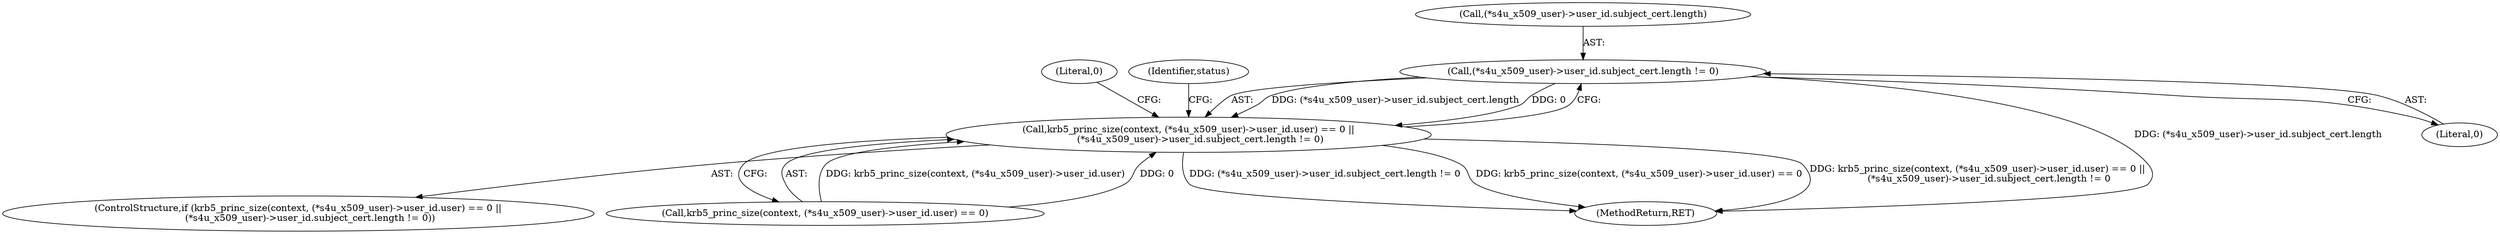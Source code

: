 digraph "0_krb5_ffb35baac6981f9e8914f8f3bffd37f284b85970_3@pointer" {
"1000186" [label="(Call,(*s4u_x509_user)->user_id.subject_cert.length != 0)"];
"1000175" [label="(Call,krb5_princ_size(context, (*s4u_x509_user)->user_id.user) == 0 ||\n        (*s4u_x509_user)->user_id.subject_cert.length != 0)"];
"1000186" [label="(Call,(*s4u_x509_user)->user_id.subject_cert.length != 0)"];
"1000176" [label="(Call,krb5_princ_size(context, (*s4u_x509_user)->user_id.user) == 0)"];
"1000187" [label="(Call,(*s4u_x509_user)->user_id.subject_cert.length)"];
"1000212" [label="(Literal,0)"];
"1000174" [label="(ControlStructure,if (krb5_princ_size(context, (*s4u_x509_user)->user_id.user) == 0 ||\n        (*s4u_x509_user)->user_id.subject_cert.length != 0))"];
"1000213" [label="(MethodReturn,RET)"];
"1000175" [label="(Call,krb5_princ_size(context, (*s4u_x509_user)->user_id.user) == 0 ||\n        (*s4u_x509_user)->user_id.subject_cert.length != 0)"];
"1000199" [label="(Identifier,status)"];
"1000195" [label="(Literal,0)"];
"1000186" -> "1000175"  [label="AST: "];
"1000186" -> "1000195"  [label="CFG: "];
"1000187" -> "1000186"  [label="AST: "];
"1000195" -> "1000186"  [label="AST: "];
"1000175" -> "1000186"  [label="CFG: "];
"1000186" -> "1000213"  [label="DDG: (*s4u_x509_user)->user_id.subject_cert.length"];
"1000186" -> "1000175"  [label="DDG: (*s4u_x509_user)->user_id.subject_cert.length"];
"1000186" -> "1000175"  [label="DDG: 0"];
"1000175" -> "1000174"  [label="AST: "];
"1000175" -> "1000176"  [label="CFG: "];
"1000176" -> "1000175"  [label="AST: "];
"1000199" -> "1000175"  [label="CFG: "];
"1000212" -> "1000175"  [label="CFG: "];
"1000175" -> "1000213"  [label="DDG: (*s4u_x509_user)->user_id.subject_cert.length != 0"];
"1000175" -> "1000213"  [label="DDG: krb5_princ_size(context, (*s4u_x509_user)->user_id.user) == 0"];
"1000175" -> "1000213"  [label="DDG: krb5_princ_size(context, (*s4u_x509_user)->user_id.user) == 0 ||\n        (*s4u_x509_user)->user_id.subject_cert.length != 0"];
"1000176" -> "1000175"  [label="DDG: krb5_princ_size(context, (*s4u_x509_user)->user_id.user)"];
"1000176" -> "1000175"  [label="DDG: 0"];
}
